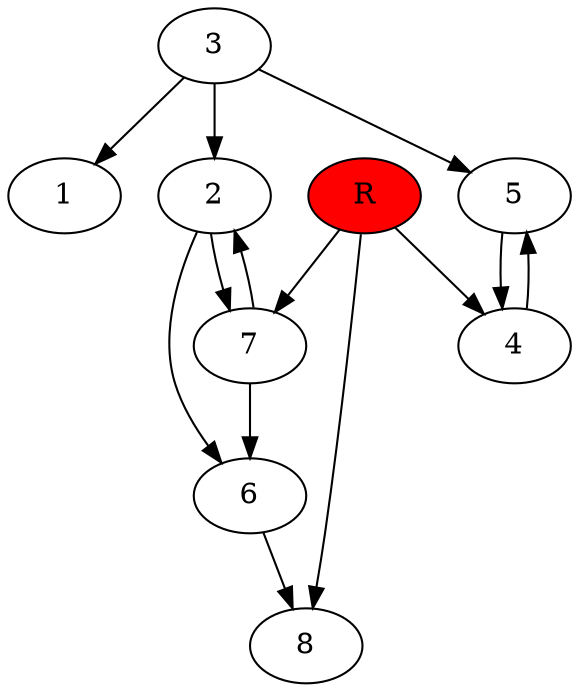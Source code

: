 digraph prb1024 {
	1
	2
	3
	4
	5
	6
	7
	8
	R [fillcolor="#ff0000" style=filled]
	2 -> 6
	2 -> 7
	3 -> 1
	3 -> 2
	3 -> 5
	4 -> 5
	5 -> 4
	6 -> 8
	7 -> 2
	7 -> 6
	R -> 4
	R -> 7
	R -> 8
}
